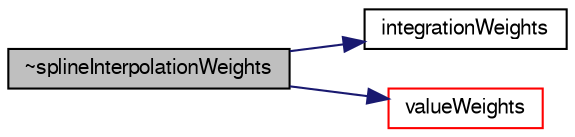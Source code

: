 digraph "~splineInterpolationWeights"
{
  bgcolor="transparent";
  edge [fontname="FreeSans",fontsize="10",labelfontname="FreeSans",labelfontsize="10"];
  node [fontname="FreeSans",fontsize="10",shape=record];
  rankdir="LR";
  Node11 [label="~splineInterpolationWeights",height=0.2,width=0.4,color="black", fillcolor="grey75", style="filled", fontcolor="black"];
  Node11 -> Node12 [color="midnightblue",fontsize="10",style="solid",fontname="FreeSans"];
  Node12 [label="integrationWeights",height=0.2,width=0.4,color="black",URL="$a26758.html#a8d4e8e066854c196d94d2fd0f36d4625",tooltip="Calculate weights and indices to calculate integrand of t1..t2. "];
  Node11 -> Node13 [color="midnightblue",fontsize="10",style="solid",fontname="FreeSans"];
  Node13 [label="valueWeights",height=0.2,width=0.4,color="red",URL="$a26758.html#af5a583ed770fba7cf1e0c968f80ac48e",tooltip="Calculate weights and indices to calculate t from samples. "];
}
